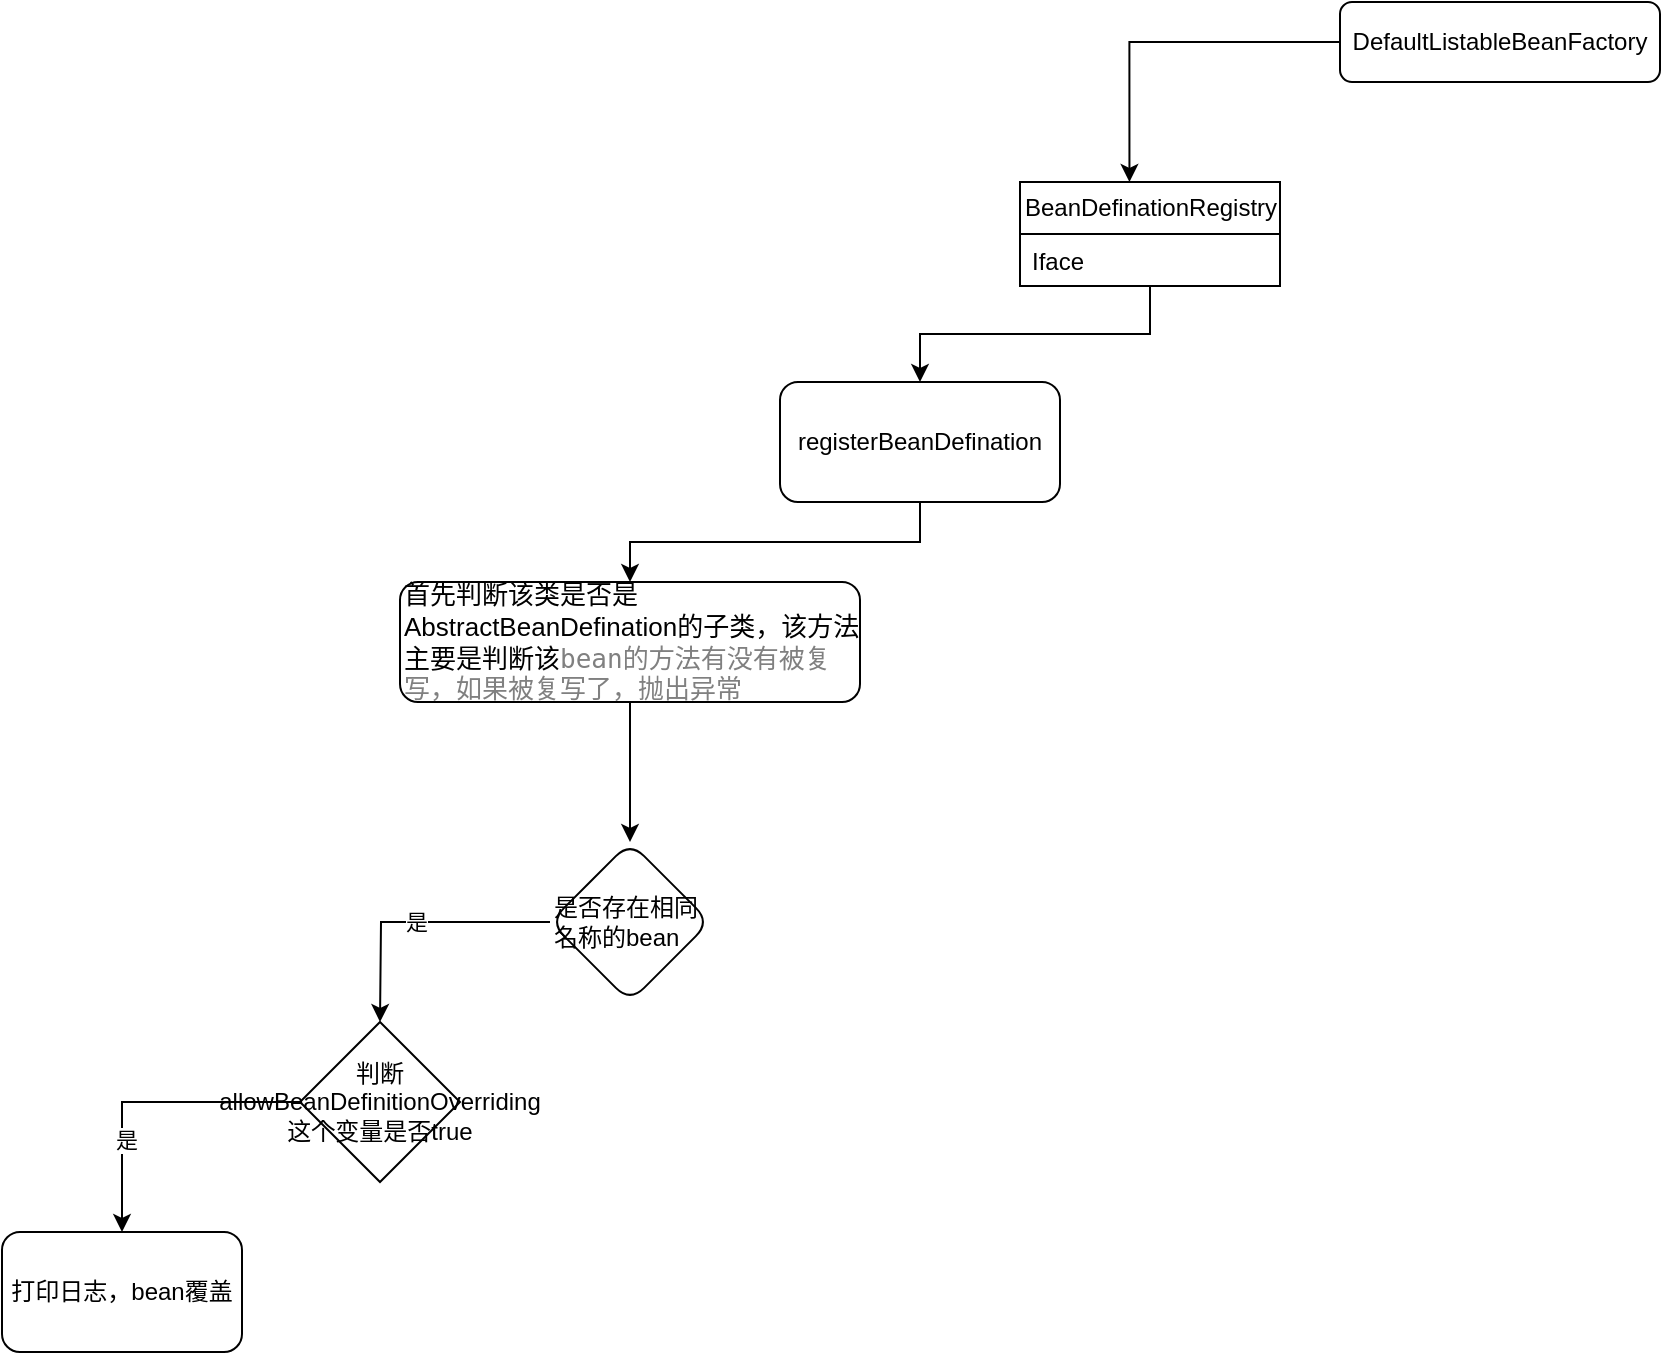 <mxfile version="21.6.1" type="github">
  <diagram id="C5RBs43oDa-KdzZeNtuy" name="Page-1">
    <mxGraphModel dx="1774" dy="430" grid="1" gridSize="10" guides="1" tooltips="1" connect="1" arrows="1" fold="1" page="1" pageScale="1" pageWidth="980" pageHeight="1390" math="0" shadow="0">
      <root>
        <mxCell id="WIyWlLk6GJQsqaUBKTNV-0" />
        <mxCell id="WIyWlLk6GJQsqaUBKTNV-1" parent="WIyWlLk6GJQsqaUBKTNV-0" />
        <mxCell id="6dgZI4LltGJ7n1IkP1hy-7" style="edgeStyle=orthogonalEdgeStyle;rounded=0;orthogonalLoop=1;jettySize=auto;html=1;entryX=0.421;entryY=0;entryDx=0;entryDy=0;entryPerimeter=0;" edge="1" parent="WIyWlLk6GJQsqaUBKTNV-1" source="WIyWlLk6GJQsqaUBKTNV-3" target="6dgZI4LltGJ7n1IkP1hy-0">
          <mxGeometry relative="1" as="geometry" />
        </mxCell>
        <mxCell id="WIyWlLk6GJQsqaUBKTNV-3" value="DefaultListableBeanFactory" style="rounded=1;whiteSpace=wrap;html=1;fontSize=12;glass=0;strokeWidth=1;shadow=0;" parent="WIyWlLk6GJQsqaUBKTNV-1" vertex="1">
          <mxGeometry x="210" y="20" width="160" height="40" as="geometry" />
        </mxCell>
        <mxCell id="6dgZI4LltGJ7n1IkP1hy-9" value="" style="edgeStyle=orthogonalEdgeStyle;rounded=0;orthogonalLoop=1;jettySize=auto;html=1;" edge="1" parent="WIyWlLk6GJQsqaUBKTNV-1" source="6dgZI4LltGJ7n1IkP1hy-0" target="6dgZI4LltGJ7n1IkP1hy-8">
          <mxGeometry relative="1" as="geometry" />
        </mxCell>
        <mxCell id="6dgZI4LltGJ7n1IkP1hy-0" value="BeanDefinationRegistry" style="swimlane;fontStyle=0;childLayout=stackLayout;horizontal=1;startSize=26;fillColor=none;horizontalStack=0;resizeParent=1;resizeParentMax=0;resizeLast=0;collapsible=1;marginBottom=0;html=1;" vertex="1" parent="WIyWlLk6GJQsqaUBKTNV-1">
          <mxGeometry x="50" y="110" width="130" height="52" as="geometry" />
        </mxCell>
        <mxCell id="6dgZI4LltGJ7n1IkP1hy-1" value="Iface" style="text;strokeColor=none;fillColor=none;align=left;verticalAlign=top;spacingLeft=4;spacingRight=4;overflow=hidden;rotatable=0;points=[[0,0.5],[1,0.5]];portConstraint=eastwest;whiteSpace=wrap;html=1;" vertex="1" parent="6dgZI4LltGJ7n1IkP1hy-0">
          <mxGeometry y="26" width="130" height="26" as="geometry" />
        </mxCell>
        <mxCell id="6dgZI4LltGJ7n1IkP1hy-11" value="" style="edgeStyle=orthogonalEdgeStyle;rounded=0;orthogonalLoop=1;jettySize=auto;html=1;" edge="1" parent="WIyWlLk6GJQsqaUBKTNV-1" source="6dgZI4LltGJ7n1IkP1hy-8" target="6dgZI4LltGJ7n1IkP1hy-10">
          <mxGeometry relative="1" as="geometry" />
        </mxCell>
        <mxCell id="6dgZI4LltGJ7n1IkP1hy-8" value="registerBeanDefination" style="rounded=1;whiteSpace=wrap;html=1;fillColor=none;fontStyle=0;startSize=26;" vertex="1" parent="WIyWlLk6GJQsqaUBKTNV-1">
          <mxGeometry x="-70" y="210" width="140" height="60" as="geometry" />
        </mxCell>
        <mxCell id="6dgZI4LltGJ7n1IkP1hy-15" value="" style="edgeStyle=orthogonalEdgeStyle;rounded=0;orthogonalLoop=1;jettySize=auto;html=1;" edge="1" parent="WIyWlLk6GJQsqaUBKTNV-1" source="6dgZI4LltGJ7n1IkP1hy-10" target="6dgZI4LltGJ7n1IkP1hy-14">
          <mxGeometry relative="1" as="geometry" />
        </mxCell>
        <mxCell id="6dgZI4LltGJ7n1IkP1hy-10" value="&lt;font style=&quot;font-size: 13px;&quot;&gt;首先判断该类是否是AbstractBeanDefination的子类，该方法主要是判断该&lt;span style=&quot;color: rgb(128, 128, 128); font-family: &amp;quot;JetBrains Mono&amp;quot;, monospace;&quot;&gt;bean&lt;/span&gt;&lt;span style=&quot;font-family: 宋体, monospace; color: rgb(128, 128, 128);&quot;&gt;的方法有没有被复写，如果被复写了，抛出异常&lt;/span&gt;&lt;/font&gt;" style="whiteSpace=wrap;html=1;fillColor=none;rounded=1;fontStyle=0;startSize=26;align=left;" vertex="1" parent="WIyWlLk6GJQsqaUBKTNV-1">
          <mxGeometry x="-260" y="310" width="230" height="60" as="geometry" />
        </mxCell>
        <mxCell id="6dgZI4LltGJ7n1IkP1hy-17" value="是" style="edgeStyle=orthogonalEdgeStyle;rounded=0;orthogonalLoop=1;jettySize=auto;html=1;" edge="1" parent="WIyWlLk6GJQsqaUBKTNV-1" source="6dgZI4LltGJ7n1IkP1hy-14">
          <mxGeometry relative="1" as="geometry">
            <mxPoint x="-270" y="530" as="targetPoint" />
          </mxGeometry>
        </mxCell>
        <mxCell id="6dgZI4LltGJ7n1IkP1hy-14" value="是否存在相同名称的bean" style="rhombus;whiteSpace=wrap;html=1;align=left;fillColor=none;rounded=1;fontStyle=0;startSize=26;" vertex="1" parent="WIyWlLk6GJQsqaUBKTNV-1">
          <mxGeometry x="-185" y="440" width="80" height="80" as="geometry" />
        </mxCell>
        <mxCell id="6dgZI4LltGJ7n1IkP1hy-23" value="" style="edgeStyle=orthogonalEdgeStyle;rounded=0;orthogonalLoop=1;jettySize=auto;html=1;" edge="1" parent="WIyWlLk6GJQsqaUBKTNV-1" source="6dgZI4LltGJ7n1IkP1hy-19" target="6dgZI4LltGJ7n1IkP1hy-22">
          <mxGeometry relative="1" as="geometry" />
        </mxCell>
        <mxCell id="6dgZI4LltGJ7n1IkP1hy-24" value="是" style="edgeLabel;html=1;align=center;verticalAlign=middle;resizable=0;points=[];" vertex="1" connectable="0" parent="6dgZI4LltGJ7n1IkP1hy-23">
          <mxGeometry x="0.402" y="2" relative="1" as="geometry">
            <mxPoint as="offset" />
          </mxGeometry>
        </mxCell>
        <mxCell id="6dgZI4LltGJ7n1IkP1hy-19" value="判断allowBeanDefinitionOverriding这个变量是否true" style="rhombus;whiteSpace=wrap;html=1;" vertex="1" parent="WIyWlLk6GJQsqaUBKTNV-1">
          <mxGeometry x="-310" y="530" width="80" height="80" as="geometry" />
        </mxCell>
        <mxCell id="6dgZI4LltGJ7n1IkP1hy-22" value="打印日志，bean覆盖" style="rounded=1;whiteSpace=wrap;html=1;" vertex="1" parent="WIyWlLk6GJQsqaUBKTNV-1">
          <mxGeometry x="-459" y="635" width="120" height="60" as="geometry" />
        </mxCell>
      </root>
    </mxGraphModel>
  </diagram>
</mxfile>
